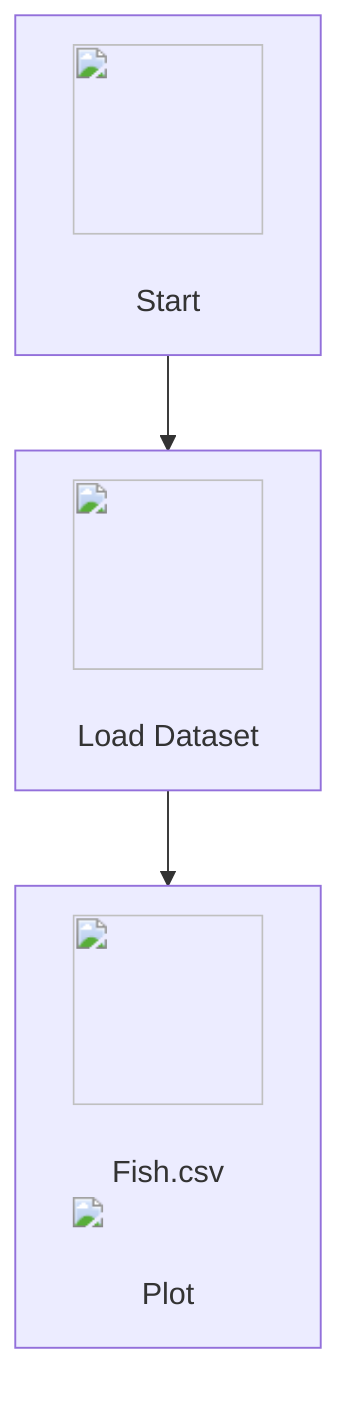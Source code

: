 flowchart TD
    A["<img src='icons/brain.svg' width=100 height=100/> <br/> Start"] --> B["<img src='icons/database.svg' width=100 height=100/> <br/> Load Dataset"]
    B --> C["<img src='icons/file.svg' width=100 height=100/> <br/> Fish.csv <img src='dummy_plots/barplot_template.svg'/> <br/> Plot"]